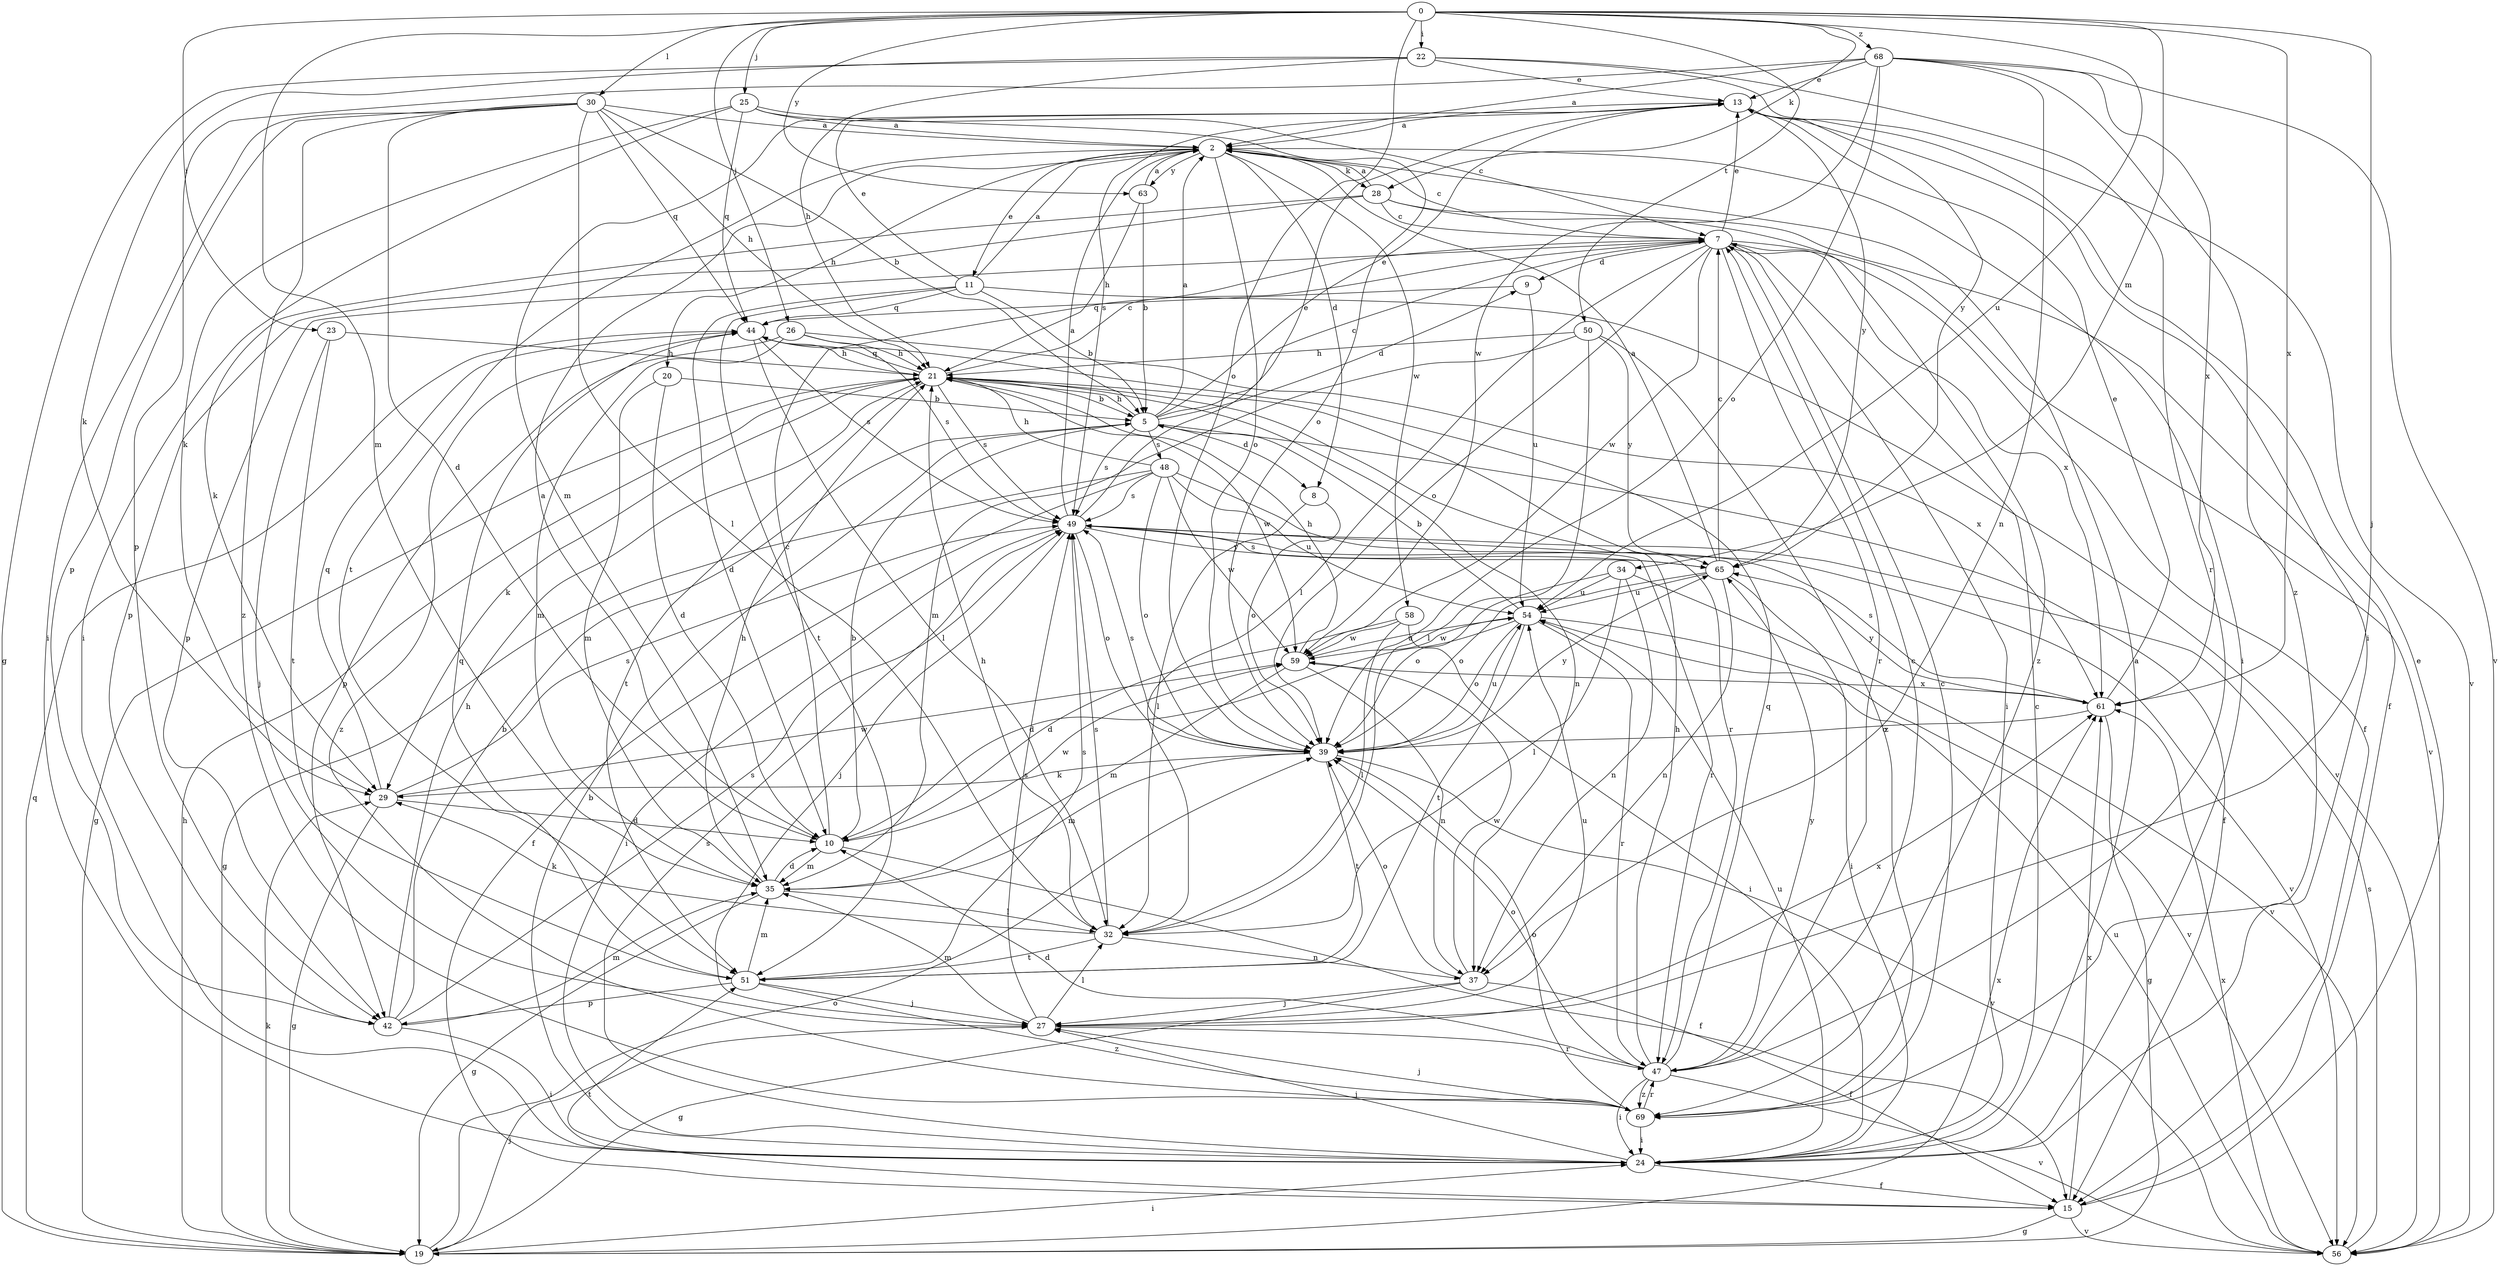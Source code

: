 strict digraph  {
0;
2;
5;
7;
8;
9;
10;
11;
13;
15;
19;
20;
21;
22;
23;
24;
25;
26;
27;
28;
29;
30;
32;
34;
35;
37;
39;
42;
44;
47;
48;
49;
50;
51;
54;
56;
58;
59;
61;
63;
65;
68;
69;
0 -> 22  [label=i];
0 -> 23  [label=i];
0 -> 25  [label=j];
0 -> 26  [label=j];
0 -> 27  [label=j];
0 -> 28  [label=k];
0 -> 30  [label=l];
0 -> 34  [label=m];
0 -> 35  [label=m];
0 -> 39  [label=o];
0 -> 50  [label=t];
0 -> 54  [label=u];
0 -> 61  [label=x];
0 -> 63  [label=y];
0 -> 68  [label=z];
2 -> 7  [label=c];
2 -> 8  [label=d];
2 -> 11  [label=e];
2 -> 20  [label=h];
2 -> 24  [label=i];
2 -> 28  [label=k];
2 -> 39  [label=o];
2 -> 51  [label=t];
2 -> 58  [label=w];
2 -> 63  [label=y];
5 -> 2  [label=a];
5 -> 7  [label=c];
5 -> 8  [label=d];
5 -> 9  [label=d];
5 -> 13  [label=e];
5 -> 15  [label=f];
5 -> 21  [label=h];
5 -> 48  [label=s];
5 -> 49  [label=s];
7 -> 9  [label=d];
7 -> 13  [label=e];
7 -> 15  [label=f];
7 -> 24  [label=i];
7 -> 32  [label=l];
7 -> 39  [label=o];
7 -> 42  [label=p];
7 -> 47  [label=r];
7 -> 56  [label=v];
7 -> 59  [label=w];
7 -> 61  [label=x];
8 -> 32  [label=l];
8 -> 39  [label=o];
9 -> 44  [label=q];
9 -> 54  [label=u];
10 -> 2  [label=a];
10 -> 5  [label=b];
10 -> 7  [label=c];
10 -> 15  [label=f];
10 -> 35  [label=m];
10 -> 59  [label=w];
11 -> 2  [label=a];
11 -> 5  [label=b];
11 -> 10  [label=d];
11 -> 13  [label=e];
11 -> 44  [label=q];
11 -> 51  [label=t];
11 -> 56  [label=v];
13 -> 2  [label=a];
13 -> 24  [label=i];
13 -> 35  [label=m];
13 -> 49  [label=s];
13 -> 56  [label=v];
13 -> 65  [label=y];
15 -> 13  [label=e];
15 -> 19  [label=g];
15 -> 51  [label=t];
15 -> 56  [label=v];
15 -> 61  [label=x];
19 -> 21  [label=h];
19 -> 24  [label=i];
19 -> 27  [label=j];
19 -> 29  [label=k];
19 -> 39  [label=o];
19 -> 44  [label=q];
19 -> 61  [label=x];
20 -> 5  [label=b];
20 -> 10  [label=d];
20 -> 35  [label=m];
21 -> 5  [label=b];
21 -> 7  [label=c];
21 -> 19  [label=g];
21 -> 29  [label=k];
21 -> 37  [label=n];
21 -> 44  [label=q];
21 -> 47  [label=r];
21 -> 49  [label=s];
21 -> 51  [label=t];
21 -> 59  [label=w];
22 -> 13  [label=e];
22 -> 19  [label=g];
22 -> 21  [label=h];
22 -> 29  [label=k];
22 -> 47  [label=r];
22 -> 65  [label=y];
23 -> 21  [label=h];
23 -> 27  [label=j];
23 -> 51  [label=t];
24 -> 2  [label=a];
24 -> 5  [label=b];
24 -> 7  [label=c];
24 -> 15  [label=f];
24 -> 27  [label=j];
24 -> 49  [label=s];
24 -> 54  [label=u];
25 -> 2  [label=a];
25 -> 7  [label=c];
25 -> 24  [label=i];
25 -> 29  [label=k];
25 -> 39  [label=o];
25 -> 44  [label=q];
26 -> 21  [label=h];
26 -> 35  [label=m];
26 -> 42  [label=p];
26 -> 49  [label=s];
26 -> 61  [label=x];
27 -> 32  [label=l];
27 -> 35  [label=m];
27 -> 47  [label=r];
27 -> 49  [label=s];
27 -> 54  [label=u];
27 -> 61  [label=x];
28 -> 2  [label=a];
28 -> 7  [label=c];
28 -> 15  [label=f];
28 -> 29  [label=k];
28 -> 42  [label=p];
28 -> 69  [label=z];
29 -> 10  [label=d];
29 -> 19  [label=g];
29 -> 44  [label=q];
29 -> 49  [label=s];
29 -> 59  [label=w];
30 -> 2  [label=a];
30 -> 5  [label=b];
30 -> 10  [label=d];
30 -> 21  [label=h];
30 -> 24  [label=i];
30 -> 32  [label=l];
30 -> 42  [label=p];
30 -> 44  [label=q];
30 -> 69  [label=z];
32 -> 21  [label=h];
32 -> 29  [label=k];
32 -> 37  [label=n];
32 -> 49  [label=s];
32 -> 51  [label=t];
34 -> 32  [label=l];
34 -> 37  [label=n];
34 -> 39  [label=o];
34 -> 54  [label=u];
34 -> 56  [label=v];
35 -> 10  [label=d];
35 -> 19  [label=g];
35 -> 21  [label=h];
35 -> 32  [label=l];
37 -> 15  [label=f];
37 -> 19  [label=g];
37 -> 27  [label=j];
37 -> 39  [label=o];
37 -> 59  [label=w];
39 -> 29  [label=k];
39 -> 35  [label=m];
39 -> 49  [label=s];
39 -> 51  [label=t];
39 -> 54  [label=u];
39 -> 56  [label=v];
39 -> 65  [label=y];
42 -> 5  [label=b];
42 -> 21  [label=h];
42 -> 24  [label=i];
42 -> 35  [label=m];
42 -> 49  [label=s];
44 -> 21  [label=h];
44 -> 32  [label=l];
44 -> 49  [label=s];
44 -> 69  [label=z];
47 -> 7  [label=c];
47 -> 10  [label=d];
47 -> 21  [label=h];
47 -> 24  [label=i];
47 -> 39  [label=o];
47 -> 44  [label=q];
47 -> 56  [label=v];
47 -> 65  [label=y];
47 -> 69  [label=z];
48 -> 15  [label=f];
48 -> 19  [label=g];
48 -> 21  [label=h];
48 -> 39  [label=o];
48 -> 47  [label=r];
48 -> 49  [label=s];
48 -> 54  [label=u];
48 -> 59  [label=w];
49 -> 2  [label=a];
49 -> 13  [label=e];
49 -> 24  [label=i];
49 -> 27  [label=j];
49 -> 39  [label=o];
49 -> 56  [label=v];
49 -> 65  [label=y];
50 -> 21  [label=h];
50 -> 32  [label=l];
50 -> 35  [label=m];
50 -> 65  [label=y];
50 -> 69  [label=z];
51 -> 27  [label=j];
51 -> 35  [label=m];
51 -> 42  [label=p];
51 -> 44  [label=q];
51 -> 49  [label=s];
51 -> 69  [label=z];
54 -> 5  [label=b];
54 -> 10  [label=d];
54 -> 39  [label=o];
54 -> 47  [label=r];
54 -> 51  [label=t];
54 -> 56  [label=v];
54 -> 59  [label=w];
56 -> 49  [label=s];
56 -> 54  [label=u];
56 -> 61  [label=x];
58 -> 10  [label=d];
58 -> 24  [label=i];
58 -> 32  [label=l];
58 -> 59  [label=w];
59 -> 21  [label=h];
59 -> 35  [label=m];
59 -> 37  [label=n];
59 -> 54  [label=u];
59 -> 61  [label=x];
61 -> 13  [label=e];
61 -> 19  [label=g];
61 -> 39  [label=o];
61 -> 49  [label=s];
61 -> 65  [label=y];
63 -> 2  [label=a];
63 -> 5  [label=b];
63 -> 21  [label=h];
65 -> 2  [label=a];
65 -> 7  [label=c];
65 -> 24  [label=i];
65 -> 37  [label=n];
65 -> 39  [label=o];
65 -> 49  [label=s];
65 -> 54  [label=u];
68 -> 2  [label=a];
68 -> 13  [label=e];
68 -> 37  [label=n];
68 -> 39  [label=o];
68 -> 42  [label=p];
68 -> 56  [label=v];
68 -> 59  [label=w];
68 -> 61  [label=x];
68 -> 69  [label=z];
69 -> 7  [label=c];
69 -> 24  [label=i];
69 -> 27  [label=j];
69 -> 39  [label=o];
69 -> 47  [label=r];
}
